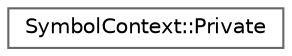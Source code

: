 digraph "Graphical Class Hierarchy"
{
 // INTERACTIVE_SVG=YES
 // LATEX_PDF_SIZE
  bgcolor="transparent";
  edge [fontname=Helvetica,fontsize=10,labelfontname=Helvetica,labelfontsize=10];
  node [fontname=Helvetica,fontsize=10,shape=box,height=0.2,width=0.4];
  rankdir="LR";
  Node0 [label="SymbolContext::Private",height=0.2,width=0.4,color="grey40", fillcolor="white", style="filled",URL="$d9/d79/class_symbol_context_1_1_private.html",tooltip=" "];
}
